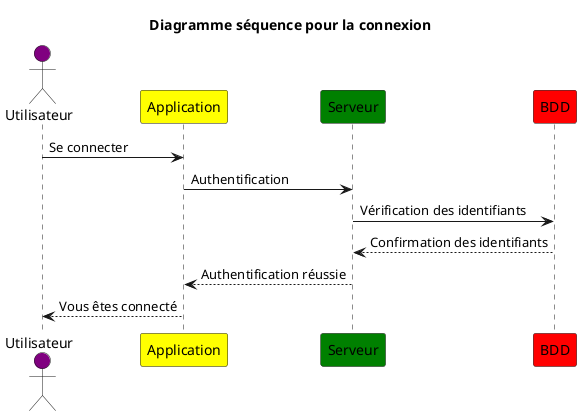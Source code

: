 @startuml UserLogin 
title "Diagramme séquence pour la connexion" 

actor Utilisateur as U #Purple 
participant Application as A #Yellow 
participant Serveur as S #Green 
participant BDD as Db #Red 

U -> A : Se connecter
A -> S : Authentification 
S -> Db : Vérification des identifiants 
Db --> S : Confirmation des identifiants
S --> A : Authentification réussie
A --> U : Vous êtes connecté 

@enduml  